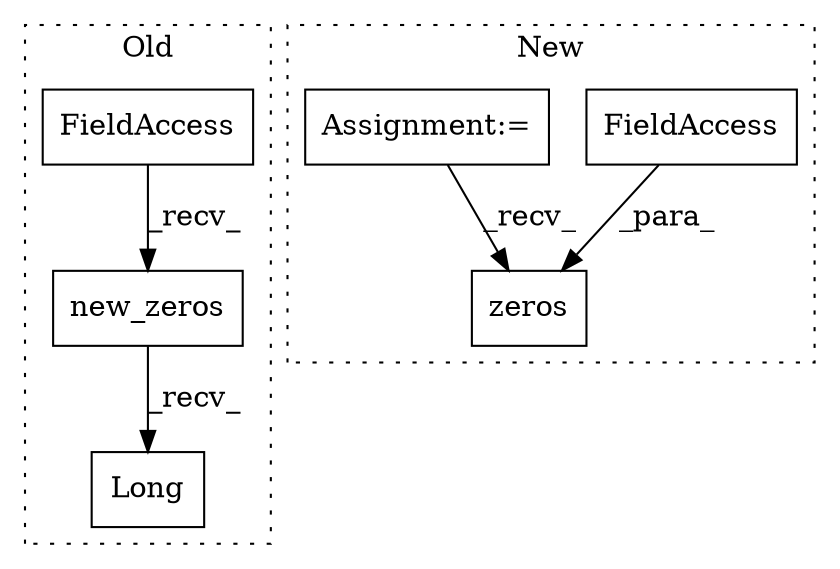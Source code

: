 digraph G {
subgraph cluster0 {
1 [label="new_zeros" a="32" s="8061,8072" l="10,1" shape="box"];
3 [label="FieldAccess" a="22" s="8049" l="11" shape="box"];
5 [label="Long" a="32" s="8074" l="6" shape="box"];
label = "Old";
style="dotted";
}
subgraph cluster1 {
2 [label="zeros" a="32" s="7954,7979" l="6,1" shape="box"];
4 [label="FieldAccess" a="22" s="7966" l="13" shape="box"];
6 [label="Assignment:=" a="7" s="7581" l="5" shape="box"];
label = "New";
style="dotted";
}
1 -> 5 [label="_recv_"];
3 -> 1 [label="_recv_"];
4 -> 2 [label="_para_"];
6 -> 2 [label="_recv_"];
}